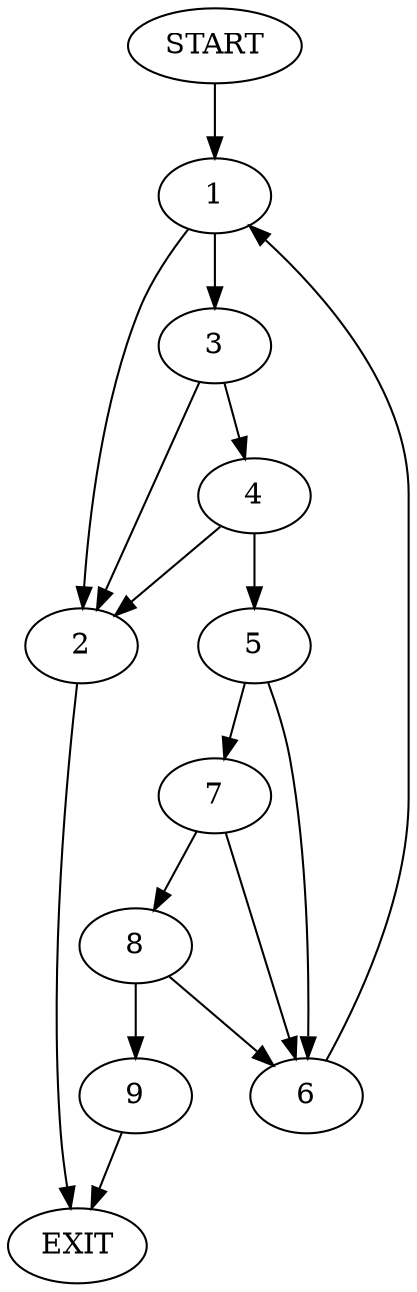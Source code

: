 digraph {
0 [label="START"]
10 [label="EXIT"]
0 -> 1
1 -> 2
1 -> 3
3 -> 4
3 -> 2
2 -> 10
4 -> 2
4 -> 5
5 -> 6
5 -> 7
6 -> 1
7 -> 6
7 -> 8
8 -> 6
8 -> 9
9 -> 10
}
